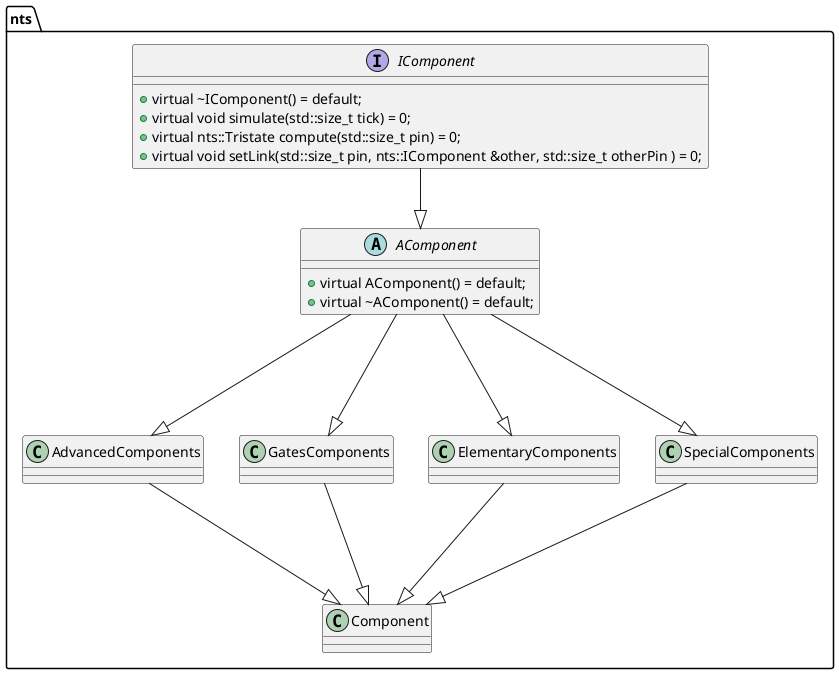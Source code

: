 @startuml

namespace nts {
    interface IComponent {
        + virtual ~IComponent() = default;
        + virtual void simulate(std::size_t tick) = 0;
        + virtual nts::Tristate compute(std::size_t pin) = 0;
        + virtual void setLink(std::size_t pin, nts::IComponent &other, std::size_t otherPin ) = 0;
    }

    abstract AComponent {
        + virtual AComponent() = default;
        + virtual ~AComponent() = default;
    }

    class SpecialComponents {

    }

    class ElementaryComponents {

    }

    class GatesComponents {

    }

    class AdvancedComponents {

    }

    class Component {

    }

    IComponent --|> AComponent

    AComponent -down--|> SpecialComponents
    AComponent -down--|> ElementaryComponents
    AComponent -down--|> GatesComponents
    AComponent -down--|> AdvancedComponents

    Component <|-up-- SpecialComponents
    Component <|-up-- ElementaryComponents
    Component <|-up-- GatesComponents
    Component <|-up-- AdvancedComponents

}

@enduml